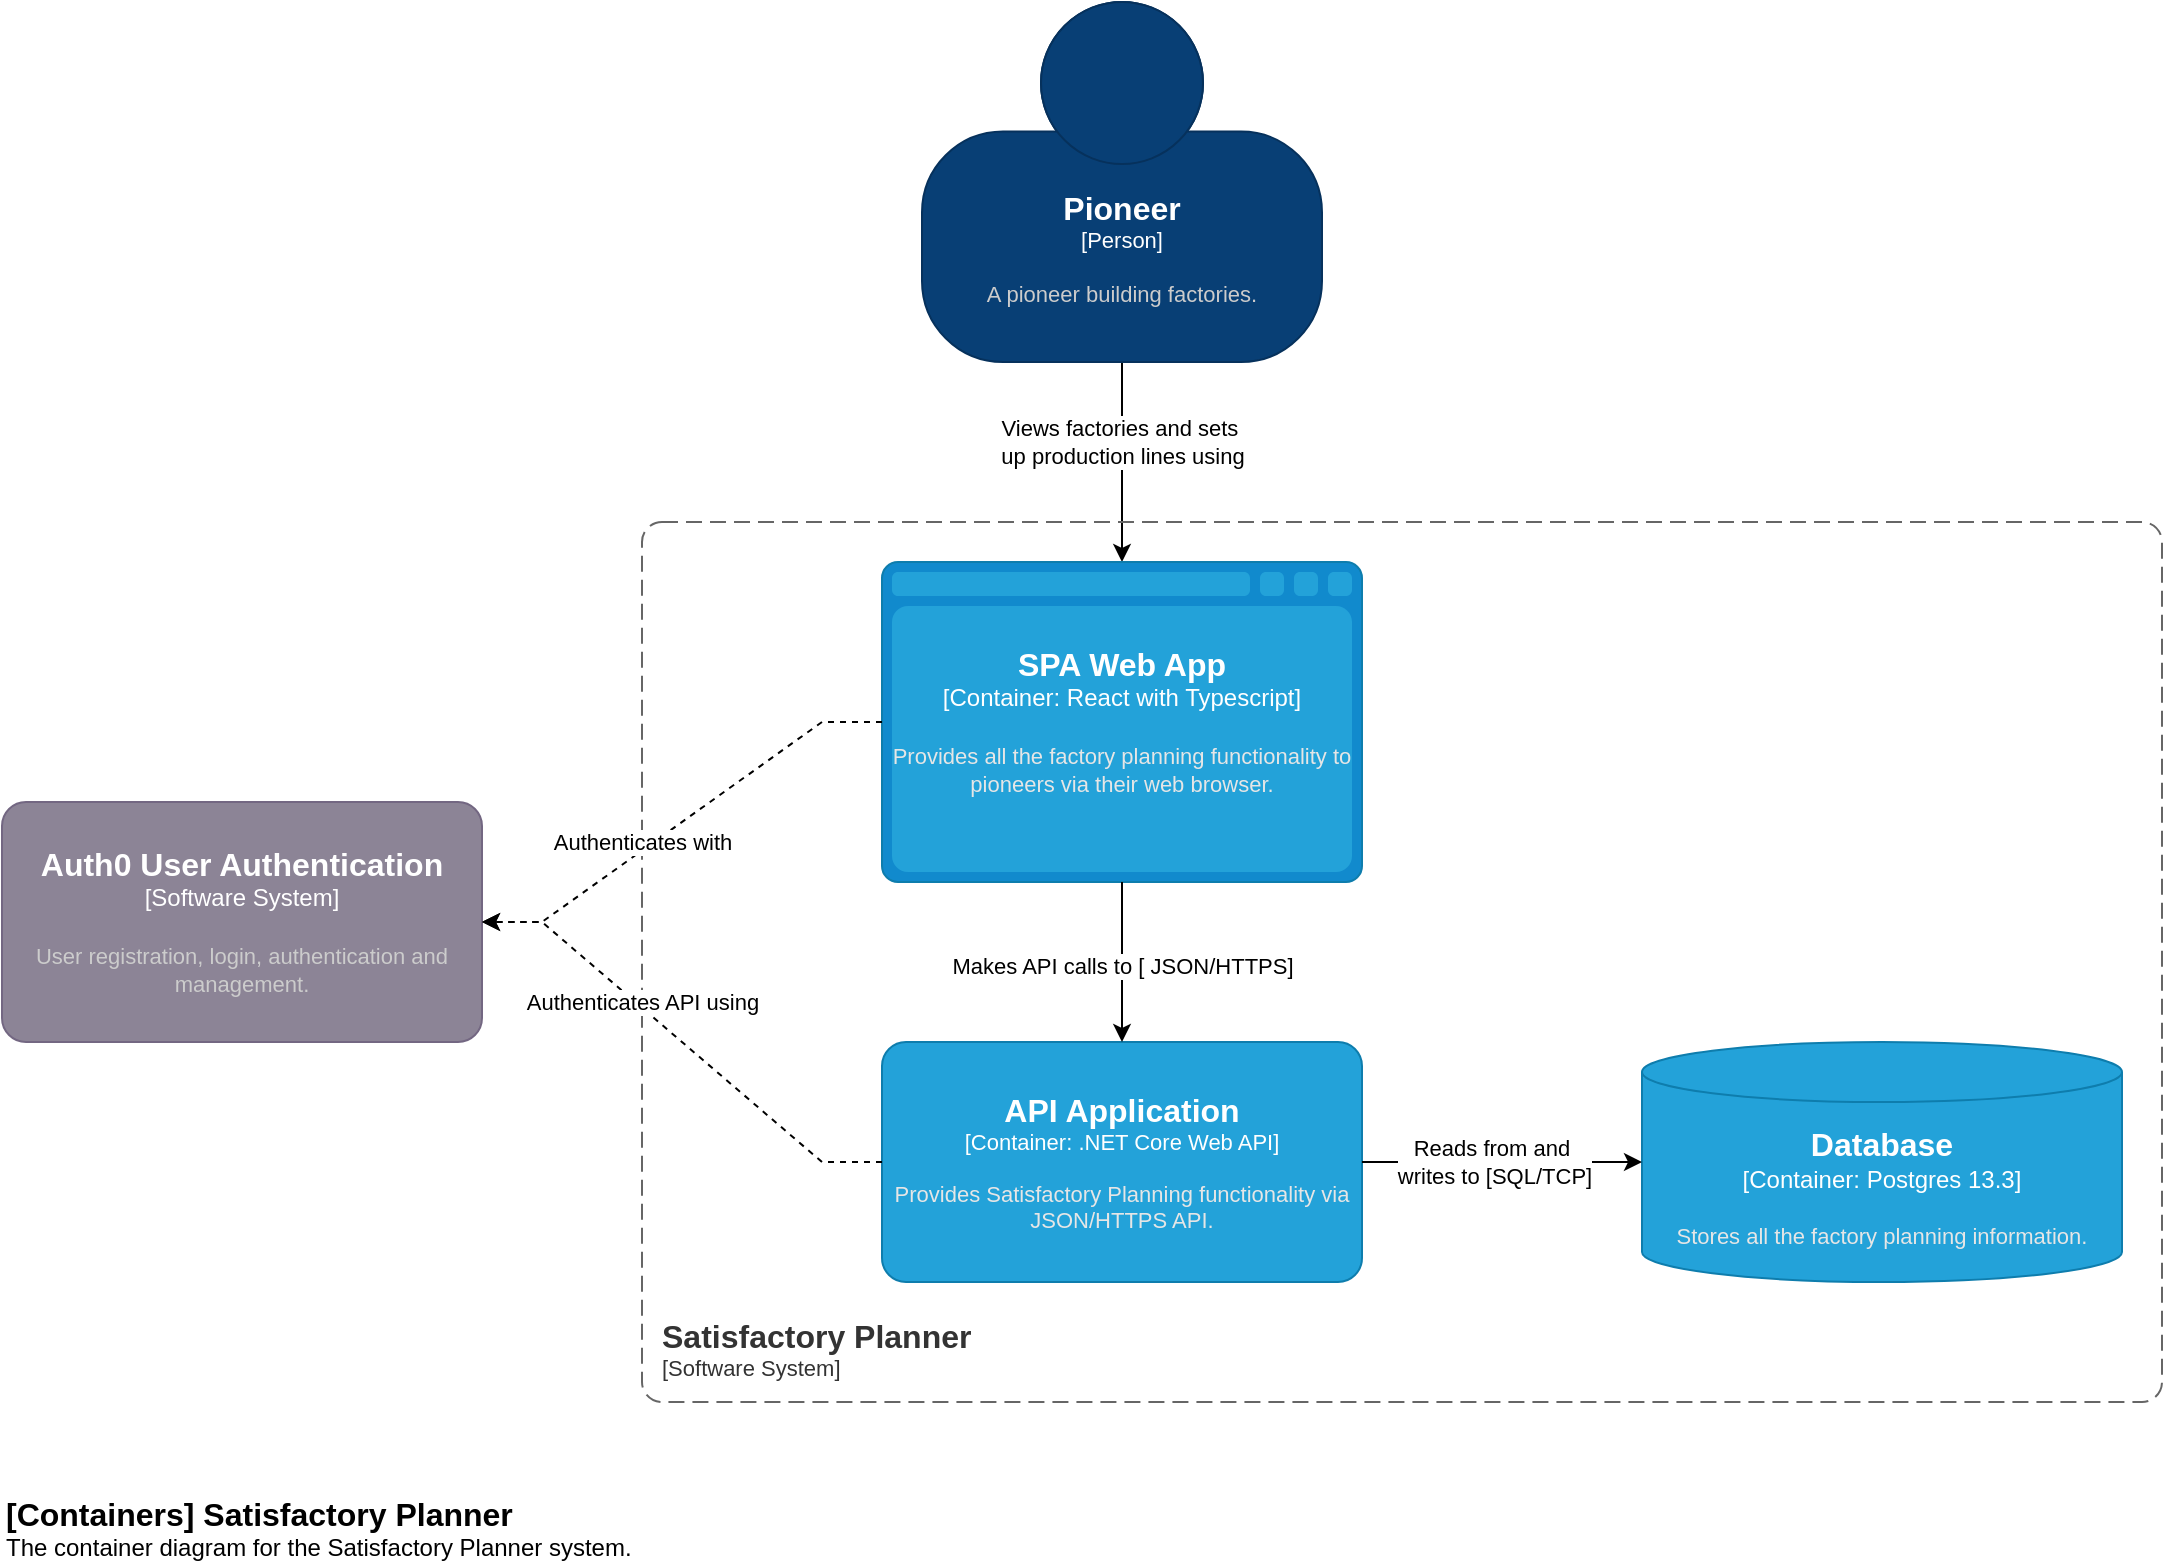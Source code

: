 <mxfile version="22.1.3" type="github">
  <diagram name="Page-1" id="YNPHJqO-8TqGwZV-1Sva">
    <mxGraphModel dx="2197" dy="794" grid="1" gridSize="10" guides="1" tooltips="1" connect="1" arrows="1" fold="1" page="1" pageScale="1" pageWidth="827" pageHeight="1169" math="0" shadow="0">
      <root>
        <mxCell id="0" />
        <mxCell id="1" parent="0" />
        <mxCell id="vxPuXmYzwsQ1-MTs2Tck-4" style="edgeStyle=orthogonalEdgeStyle;rounded=0;orthogonalLoop=1;jettySize=auto;html=1;entryX=0.5;entryY=0;entryDx=0;entryDy=0;entryPerimeter=0;exitX=0.5;exitY=1;exitDx=0;exitDy=0;exitPerimeter=0;" edge="1" parent="1" source="vxPuXmYzwsQ1-MTs2Tck-1" target="vxPuXmYzwsQ1-MTs2Tck-5">
          <mxGeometry relative="1" as="geometry">
            <mxPoint x="140" y="260" as="targetPoint" />
            <Array as="points">
              <mxPoint x="280" y="230" />
              <mxPoint x="280" y="230" />
            </Array>
          </mxGeometry>
        </mxCell>
        <mxCell id="vxPuXmYzwsQ1-MTs2Tck-6" value="&lt;div&gt;Views factories and sets&amp;nbsp;&lt;/div&gt;&lt;div&gt;up production lines using&lt;/div&gt;" style="edgeLabel;html=1;align=center;verticalAlign=middle;resizable=0;points=[];" vertex="1" connectable="0" parent="vxPuXmYzwsQ1-MTs2Tck-4">
          <mxGeometry x="-0.144" y="-2" relative="1" as="geometry">
            <mxPoint x="2" y="-3" as="offset" />
          </mxGeometry>
        </mxCell>
        <object placeholders="1" c4Name="Pioneer" c4Type="Person" c4Description="A pioneer building factories." label="&lt;font style=&quot;font-size: 16px&quot;&gt;&lt;b&gt;%c4Name%&lt;/b&gt;&lt;/font&gt;&lt;div&gt;[%c4Type%]&lt;/div&gt;&lt;br&gt;&lt;div&gt;&lt;font style=&quot;font-size: 11px&quot;&gt;&lt;font color=&quot;#cccccc&quot;&gt;%c4Description%&lt;/font&gt;&lt;/div&gt;" id="vxPuXmYzwsQ1-MTs2Tck-1">
          <mxCell style="html=1;fontSize=11;dashed=0;whiteSpace=wrap;fillColor=#083F75;strokeColor=#06315C;fontColor=#ffffff;shape=mxgraph.c4.person2;align=center;metaEdit=1;points=[[0.5,0,0],[1,0.5,0],[1,0.75,0],[0.75,1,0],[0.5,1,0],[0.25,1,0],[0,0.75,0],[0,0.5,0]];resizable=0;" vertex="1" parent="1">
            <mxGeometry x="180" y="20" width="200" height="180" as="geometry" />
          </mxCell>
        </object>
        <object placeholders="1" c4Name="Satisfactory Planner" c4Type="SystemScopeBoundary" c4Application="Software System" label="&lt;font style=&quot;font-size: 16px&quot;&gt;&lt;b&gt;&lt;div style=&quot;text-align: left&quot;&gt;%c4Name%&lt;/div&gt;&lt;/b&gt;&lt;/font&gt;&lt;div style=&quot;text-align: left&quot;&gt;[%c4Application%]&lt;/div&gt;" id="vxPuXmYzwsQ1-MTs2Tck-3">
          <mxCell style="rounded=1;fontSize=11;whiteSpace=wrap;html=1;dashed=1;arcSize=20;fillColor=none;strokeColor=#666666;fontColor=#333333;labelBackgroundColor=none;align=left;verticalAlign=bottom;labelBorderColor=none;spacingTop=0;spacing=10;dashPattern=8 4;metaEdit=1;rotatable=0;perimeter=rectanglePerimeter;noLabel=0;labelPadding=0;allowArrows=0;connectable=0;expand=0;recursiveResize=0;editable=1;pointerEvents=0;absoluteArcSize=1;points=[[0.25,0,0],[0.5,0,0],[0.75,0,0],[1,0.25,0],[1,0.5,0],[1,0.75,0],[0.75,1,0],[0.5,1,0],[0.25,1,0],[0,0.75,0],[0,0.5,0],[0,0.25,0]];" vertex="1" parent="1">
            <mxGeometry x="40" y="280" width="760" height="440" as="geometry" />
          </mxCell>
        </object>
        <object placeholders="1" c4Type="SPA Web App" c4Container="Container" c4Technology="React with Typescript" c4Description="Provides all the factory planning functionality to pioneers via their web browser." label="&lt;font style=&quot;font-size: 16px&quot;&gt;&lt;b&gt;%c4Type%&lt;/b&gt;&lt;/font&gt;&lt;div&gt;[%c4Container%:&amp;nbsp;%c4Technology%]&lt;/div&gt;&lt;br&gt;&lt;div&gt;&lt;font style=&quot;font-size: 11px&quot;&gt;&lt;font color=&quot;#E6E6E6&quot;&gt;%c4Description%&lt;/font&gt;&lt;/div&gt;" id="vxPuXmYzwsQ1-MTs2Tck-5">
          <mxCell style="shape=mxgraph.c4.webBrowserContainer2;whiteSpace=wrap;html=1;boundedLbl=1;rounded=0;labelBackgroundColor=none;strokeColor=#118ACD;fillColor=#23A2D9;strokeColor=#118ACD;strokeColor2=#0E7DAD;fontSize=12;fontColor=#ffffff;align=center;metaEdit=1;points=[[0.5,0,0],[1,0.25,0],[1,0.5,0],[1,0.75,0],[0.5,1,0],[0,0.75,0],[0,0.5,0],[0,0.25,0]];resizable=0;" vertex="1" parent="1">
            <mxGeometry x="160" y="300" width="240" height="160" as="geometry" />
          </mxCell>
        </object>
        <object placeholders="1" c4Name="API Application" c4Type="Container" c4Technology=".NET Core Web API" c4Description="Provides Satisfactory Planning functionality via JSON/HTTPS API." label="&lt;font style=&quot;font-size: 16px&quot;&gt;&lt;b&gt;%c4Name%&lt;/b&gt;&lt;/font&gt;&lt;div&gt;[%c4Type%: %c4Technology%]&lt;/div&gt;&lt;br&gt;&lt;div&gt;&lt;font style=&quot;font-size: 11px&quot;&gt;&lt;font color=&quot;#E6E6E6&quot;&gt;%c4Description%&lt;/font&gt;&lt;/div&gt;" id="vxPuXmYzwsQ1-MTs2Tck-7">
          <mxCell style="rounded=1;whiteSpace=wrap;html=1;fontSize=11;labelBackgroundColor=none;fillColor=#23A2D9;fontColor=#ffffff;align=center;arcSize=10;strokeColor=#0E7DAD;metaEdit=1;resizable=0;points=[[0.25,0,0],[0.5,0,0],[0.75,0,0],[1,0.25,0],[1,0.5,0],[1,0.75,0],[0.75,1,0],[0.5,1,0],[0.25,1,0],[0,0.75,0],[0,0.5,0],[0,0.25,0]];" vertex="1" parent="1">
            <mxGeometry x="160" y="540" width="240" height="120" as="geometry" />
          </mxCell>
        </object>
        <mxCell id="vxPuXmYzwsQ1-MTs2Tck-8" style="edgeStyle=orthogonalEdgeStyle;rounded=0;orthogonalLoop=1;jettySize=auto;html=1;entryX=0.5;entryY=0;entryDx=0;entryDy=0;entryPerimeter=0;exitX=0.5;exitY=1;exitDx=0;exitDy=0;exitPerimeter=0;" edge="1" parent="1" source="vxPuXmYzwsQ1-MTs2Tck-5" target="vxPuXmYzwsQ1-MTs2Tck-7">
          <mxGeometry relative="1" as="geometry">
            <Array as="points" />
          </mxGeometry>
        </mxCell>
        <mxCell id="vxPuXmYzwsQ1-MTs2Tck-9" value="Makes API calls to [ JSON/HTTPS]" style="edgeLabel;html=1;align=center;verticalAlign=middle;resizable=0;points=[];" vertex="1" connectable="0" parent="vxPuXmYzwsQ1-MTs2Tck-8">
          <mxGeometry x="0.16" y="-2" relative="1" as="geometry">
            <mxPoint x="2" y="-5" as="offset" />
          </mxGeometry>
        </mxCell>
        <object placeholders="1" c4Type="Database" c4Container="Container" c4Technology="Postgres 13.3" c4Description="Stores all the factory planning information." label="&lt;font style=&quot;font-size: 16px&quot;&gt;&lt;b&gt;%c4Type%&lt;/b&gt;&lt;/font&gt;&lt;div&gt;[%c4Container%:&amp;nbsp;%c4Technology%]&lt;/div&gt;&lt;br&gt;&lt;div&gt;&lt;font style=&quot;font-size: 11px&quot;&gt;&lt;font color=&quot;#E6E6E6&quot;&gt;%c4Description%&lt;/font&gt;&lt;/div&gt;" id="vxPuXmYzwsQ1-MTs2Tck-10">
          <mxCell style="shape=cylinder3;size=15;whiteSpace=wrap;html=1;boundedLbl=1;rounded=0;labelBackgroundColor=none;fillColor=#23A2D9;fontSize=12;fontColor=#ffffff;align=center;strokeColor=#0E7DAD;metaEdit=1;points=[[0.5,0,0],[1,0.25,0],[1,0.5,0],[1,0.75,0],[0.5,1,0],[0,0.75,0],[0,0.5,0],[0,0.25,0]];resizable=0;" vertex="1" parent="1">
            <mxGeometry x="540" y="540" width="240" height="120" as="geometry" />
          </mxCell>
        </object>
        <mxCell id="vxPuXmYzwsQ1-MTs2Tck-11" style="edgeStyle=orthogonalEdgeStyle;rounded=0;orthogonalLoop=1;jettySize=auto;html=1;entryX=0;entryY=0.5;entryDx=0;entryDy=0;entryPerimeter=0;" edge="1" parent="1" source="vxPuXmYzwsQ1-MTs2Tck-7" target="vxPuXmYzwsQ1-MTs2Tck-10">
          <mxGeometry relative="1" as="geometry" />
        </mxCell>
        <mxCell id="vxPuXmYzwsQ1-MTs2Tck-12" value="&lt;div&gt;Reads from and&amp;nbsp;&lt;/div&gt;&lt;div&gt;writes to [SQL/TCP]&lt;/div&gt;" style="edgeLabel;html=1;align=center;verticalAlign=middle;resizable=0;points=[];" vertex="1" connectable="0" parent="vxPuXmYzwsQ1-MTs2Tck-11">
          <mxGeometry x="-0.22" y="-4" relative="1" as="geometry">
            <mxPoint x="11" y="-4" as="offset" />
          </mxGeometry>
        </mxCell>
        <object placeholders="1" c4Name="Auth0 User Authentication" c4Type="Software System" c4Description="User registration, login, authentication and management." label="&lt;font style=&quot;font-size: 16px&quot;&gt;&lt;b&gt;%c4Name%&lt;/b&gt;&lt;/font&gt;&lt;div&gt;[%c4Type%]&lt;/div&gt;&lt;br&gt;&lt;div&gt;&lt;font style=&quot;font-size: 11px&quot;&gt;&lt;font color=&quot;#cccccc&quot;&gt;%c4Description%&lt;/font&gt;&lt;/div&gt;" id="vxPuXmYzwsQ1-MTs2Tck-15">
          <mxCell style="rounded=1;whiteSpace=wrap;html=1;labelBackgroundColor=none;fillColor=#8C8496;fontColor=#ffffff;align=center;arcSize=10;strokeColor=#736782;metaEdit=1;resizable=0;points=[[0.25,0,0],[0.5,0,0],[0.75,0,0],[1,0.25,0],[1,0.5,0],[1,0.75,0],[0.75,1,0],[0.5,1,0],[0.25,1,0],[0,0.75,0],[0,0.5,0],[0,0.25,0]];" vertex="1" parent="1">
            <mxGeometry x="-280" y="420" width="240" height="120" as="geometry" />
          </mxCell>
        </object>
        <mxCell id="vxPuXmYzwsQ1-MTs2Tck-17" style="edgeStyle=entityRelationEdgeStyle;rounded=0;orthogonalLoop=1;jettySize=auto;html=1;entryX=1;entryY=0.5;entryDx=0;entryDy=0;entryPerimeter=0;dashed=1;" edge="1" parent="1" source="vxPuXmYzwsQ1-MTs2Tck-5" target="vxPuXmYzwsQ1-MTs2Tck-15">
          <mxGeometry relative="1" as="geometry" />
        </mxCell>
        <mxCell id="vxPuXmYzwsQ1-MTs2Tck-18" value="Authenticates with" style="edgeLabel;html=1;align=center;verticalAlign=middle;resizable=0;points=[];" vertex="1" connectable="0" parent="vxPuXmYzwsQ1-MTs2Tck-17">
          <mxGeometry x="0.221" y="-2" relative="1" as="geometry">
            <mxPoint x="2" y="-3" as="offset" />
          </mxGeometry>
        </mxCell>
        <mxCell id="vxPuXmYzwsQ1-MTs2Tck-19" style="edgeStyle=entityRelationEdgeStyle;rounded=0;orthogonalLoop=1;jettySize=auto;html=1;entryX=1;entryY=0.5;entryDx=0;entryDy=0;entryPerimeter=0;dashed=1;" edge="1" parent="1" source="vxPuXmYzwsQ1-MTs2Tck-7" target="vxPuXmYzwsQ1-MTs2Tck-15">
          <mxGeometry relative="1" as="geometry" />
        </mxCell>
        <mxCell id="vxPuXmYzwsQ1-MTs2Tck-20" value="Authenticates API using" style="edgeLabel;html=1;align=center;verticalAlign=middle;resizable=0;points=[];" vertex="1" connectable="0" parent="vxPuXmYzwsQ1-MTs2Tck-19">
          <mxGeometry x="0.172" y="1" relative="1" as="geometry">
            <mxPoint x="-4" y="-7" as="offset" />
          </mxGeometry>
        </mxCell>
        <object placeholders="1" c4Name="[Containers] Satisfactory Planner " c4Type="ContainerDiagramTitle" c4Description="The container diagram for the Satisfactory Planner system." label="&lt;font style=&quot;font-size: 16px&quot;&gt;&lt;b&gt;&lt;div style=&quot;text-align: left&quot;&gt;%c4Name%&lt;/div&gt;&lt;/b&gt;&lt;/font&gt;&lt;div style=&quot;text-align: left&quot;&gt;%c4Description%&lt;/div&gt;" id="vxPuXmYzwsQ1-MTs2Tck-21">
          <mxCell style="text;html=1;strokeColor=none;fillColor=none;align=left;verticalAlign=top;whiteSpace=wrap;rounded=0;metaEdit=1;allowArrows=0;resizable=1;rotatable=0;connectable=0;recursiveResize=0;expand=0;pointerEvents=0;points=[[0.25,0,0],[0.5,0,0],[0.75,0,0],[1,0.25,0],[1,0.5,0],[1,0.75,0],[0.75,1,0],[0.5,1,0],[0.25,1,0],[0,0.75,0],[0,0.5,0],[0,0.25,0]];" vertex="1" parent="1">
            <mxGeometry x="-280" y="760" width="350" height="40" as="geometry" />
          </mxCell>
        </object>
      </root>
    </mxGraphModel>
  </diagram>
</mxfile>
